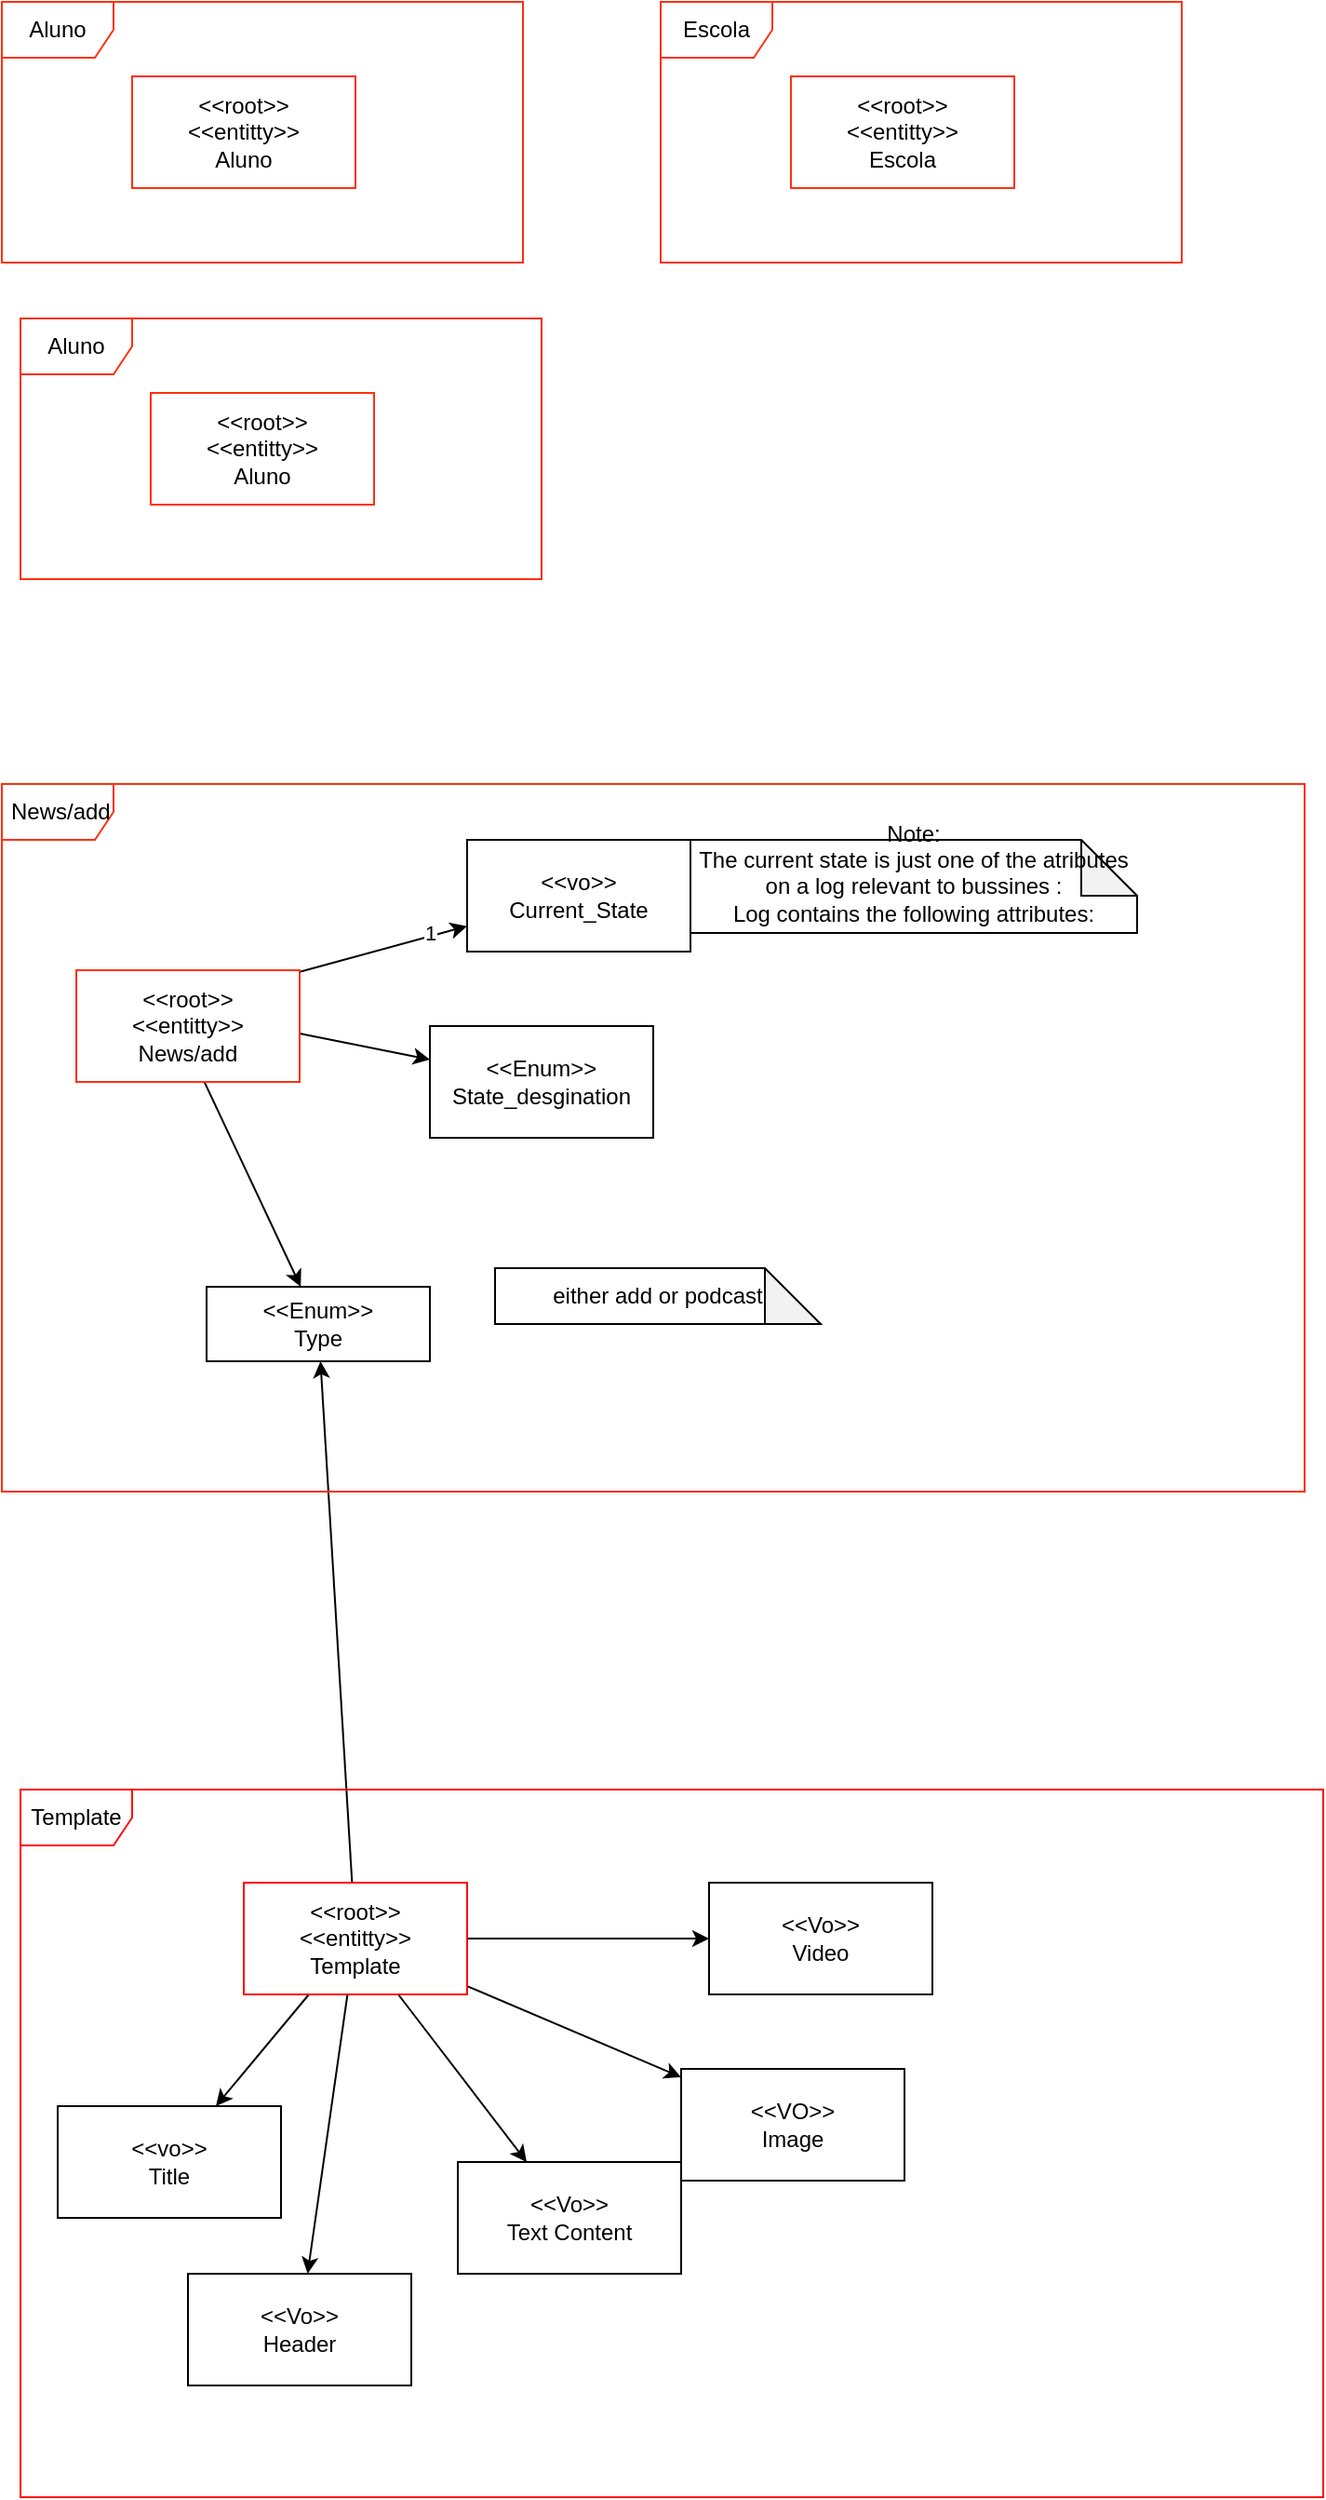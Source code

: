 <mxfile>
    <diagram id="D3sRz6WudV78egM3DdaS" name="Page-1">
        <mxGraphModel dx="915" dy="728" grid="1" gridSize="10" guides="1" tooltips="1" connect="1" arrows="1" fold="1" page="1" pageScale="1" pageWidth="827" pageHeight="1169" background="none" math="0" shadow="0">
            <root>
                <mxCell id="0"/>
                <mxCell id="1" parent="0"/>
                <mxCell id="30" value="" style="edgeStyle=none;html=1;" parent="1" target="29" edge="1">
                    <mxGeometry relative="1" as="geometry">
                        <mxPoint x="210" y="1442.0" as="sourcePoint"/>
                    </mxGeometry>
                </mxCell>
                <mxCell id="32" value="" style="edgeStyle=none;html=1;" parent="1" target="31" edge="1">
                    <mxGeometry relative="1" as="geometry">
                        <mxPoint x="210" y="1413.636" as="sourcePoint"/>
                    </mxGeometry>
                </mxCell>
                <mxCell id="33" value="1" style="edgeLabel;html=1;align=center;verticalAlign=middle;resizable=0;points=[];" parent="32" vertex="1" connectable="0">
                    <mxGeometry x="0.608" y="2" relative="1" as="geometry">
                        <mxPoint as="offset"/>
                    </mxGeometry>
                </mxCell>
                <mxCell id="40" value="" style="edgeStyle=none;html=1;" parent="1" target="39" edge="1">
                    <mxGeometry relative="1" as="geometry">
                        <mxPoint x="164.118" y="1460" as="sourcePoint"/>
                    </mxGeometry>
                </mxCell>
                <mxCell id="29" value="&lt;div&gt;&amp;lt;&amp;lt;Enum&amp;gt;&amp;gt;&lt;/div&gt;State_desgination" style="whiteSpace=wrap;html=1;rounded=0;" parent="1" vertex="1">
                    <mxGeometry x="290" y="1440" width="120" height="60" as="geometry"/>
                </mxCell>
                <mxCell id="31" value="&amp;lt;&amp;lt;vo&amp;gt;&amp;gt;&lt;div&gt;Current_State&lt;/div&gt;" style="whiteSpace=wrap;html=1;rounded=0;" parent="1" vertex="1">
                    <mxGeometry x="310" y="1340" width="120" height="60" as="geometry"/>
                </mxCell>
                <mxCell id="39" value="&lt;div&gt;&lt;br&gt;&lt;/div&gt;&lt;div&gt;&amp;lt;&amp;lt;Enum&amp;gt;&amp;gt;&lt;/div&gt;Type&lt;div&gt;&lt;br&gt;&lt;/div&gt;" style="whiteSpace=wrap;html=1;rounded=0;" parent="1" vertex="1">
                    <mxGeometry x="170" y="1580" width="120" height="40" as="geometry"/>
                </mxCell>
                <mxCell id="49" value="" style="edgeStyle=none;html=1;" parent="1" source="47" target="48" edge="1">
                    <mxGeometry relative="1" as="geometry"/>
                </mxCell>
                <mxCell id="52" value="" style="edgeStyle=none;html=1;" parent="1" source="47" target="51" edge="1">
                    <mxGeometry relative="1" as="geometry"/>
                </mxCell>
                <mxCell id="54" value="" style="edgeStyle=none;html=1;" parent="1" source="47" target="53" edge="1">
                    <mxGeometry relative="1" as="geometry"/>
                </mxCell>
                <mxCell id="56" value="" style="edgeStyle=none;html=1;" parent="1" source="47" target="55" edge="1">
                    <mxGeometry relative="1" as="geometry"/>
                </mxCell>
                <mxCell id="61" value="" style="edgeStyle=none;html=1;" parent="1" source="47" target="60" edge="1">
                    <mxGeometry relative="1" as="geometry"/>
                </mxCell>
                <mxCell id="64" style="edgeStyle=none;html=1;" parent="1" source="47" target="39" edge="1">
                    <mxGeometry relative="1" as="geometry"/>
                </mxCell>
                <mxCell id="47" value="&amp;lt;&amp;lt;root&amp;gt;&amp;gt;&lt;div&gt;&amp;lt;&amp;lt;entitty&amp;gt;&amp;gt;&lt;/div&gt;&lt;div&gt;Template&lt;/div&gt;" style="rounded=0;whiteSpace=wrap;html=1;strokeColor=light-dark(#fb0404, #ededed);" parent="1" vertex="1">
                    <mxGeometry x="190" y="1900" width="120" height="60" as="geometry"/>
                </mxCell>
                <mxCell id="48" value="&amp;lt;&amp;lt;vo&amp;gt;&amp;gt;&lt;div&gt;Title&lt;/div&gt;" style="whiteSpace=wrap;html=1;rounded=0;" parent="1" vertex="1">
                    <mxGeometry x="90" y="2020" width="120" height="60" as="geometry"/>
                </mxCell>
                <mxCell id="51" value="&lt;div&gt;&amp;lt;&amp;lt;Vo&amp;gt;&amp;gt;&lt;/div&gt;Header" style="whiteSpace=wrap;html=1;rounded=0;" parent="1" vertex="1">
                    <mxGeometry x="160" y="2110" width="120" height="60" as="geometry"/>
                </mxCell>
                <mxCell id="53" value="&amp;lt;&amp;lt;Vo&amp;gt;&amp;gt;&lt;div&gt;Text Content&lt;/div&gt;" style="whiteSpace=wrap;html=1;rounded=0;" parent="1" vertex="1">
                    <mxGeometry x="305" y="2050" width="120" height="60" as="geometry"/>
                </mxCell>
                <mxCell id="55" value="&amp;lt;&amp;lt;VO&amp;gt;&amp;gt;&lt;div&gt;Image&lt;/div&gt;" style="whiteSpace=wrap;html=1;rounded=0;" parent="1" vertex="1">
                    <mxGeometry x="425" y="2000" width="120" height="60" as="geometry"/>
                </mxCell>
                <mxCell id="58" value="Template" style="shape=umlFrame;whiteSpace=wrap;html=1;pointerEvents=0;strokeColor=light-dark(#ff0a0a, #ededed);" parent="1" vertex="1">
                    <mxGeometry x="70" y="1850" width="700" height="380" as="geometry"/>
                </mxCell>
                <mxCell id="59" value="Aluno" style="shape=umlFrame;whiteSpace=wrap;html=1;pointerEvents=0;strokeColor=#FF300D;" parent="1" vertex="1">
                    <mxGeometry x="60" y="890" width="280" height="140" as="geometry"/>
                </mxCell>
                <mxCell id="60" value="&amp;lt;&amp;lt;Vo&amp;gt;&amp;gt;&lt;div&gt;Video&lt;/div&gt;" style="whiteSpace=wrap;html=1;strokeColor=light-dark(#000000,#EDEDED);rounded=0;" parent="1" vertex="1">
                    <mxGeometry x="440" y="1900" width="120" height="60" as="geometry"/>
                </mxCell>
                <mxCell id="65" value="Note: &lt;br&gt;The current state is just one of the atributes on a log relevant to bussines :&lt;br&gt;Log contains the following attributes:&lt;div&gt;&lt;br&gt;&lt;/div&gt;" style="shape=note;whiteSpace=wrap;html=1;backgroundOutline=1;darkOpacity=0.05;" parent="1" vertex="1">
                    <mxGeometry x="430" y="1340" width="240" height="50" as="geometry"/>
                </mxCell>
                <mxCell id="66" value="either add or podcast" style="shape=note;whiteSpace=wrap;html=1;backgroundOutline=1;darkOpacity=0.05;" parent="1" vertex="1">
                    <mxGeometry x="325" y="1570" width="175" height="30" as="geometry"/>
                </mxCell>
                <mxCell id="67" value="&amp;nbsp;News/add" style="shape=umlFrame;whiteSpace=wrap;html=1;pointerEvents=0;strokeColor=#FF300D;" parent="1" vertex="1">
                    <mxGeometry x="60" y="1310" width="700" height="380" as="geometry"/>
                </mxCell>
                <mxCell id="69" value="&amp;lt;&amp;lt;root&amp;gt;&amp;gt;&lt;div&gt;&amp;lt;&amp;lt;entitty&amp;gt;&amp;gt;&lt;/div&gt;&lt;div&gt;News/add&lt;/div&gt;" style="rounded=0;whiteSpace=wrap;html=1;strokeColor=#FF300D;" parent="1" vertex="1">
                    <mxGeometry x="100" y="1410" width="120" height="60" as="geometry"/>
                </mxCell>
                <mxCell id="70" value="&amp;lt;&amp;lt;root&amp;gt;&amp;gt;&lt;div&gt;&amp;lt;&amp;lt;entitty&amp;gt;&amp;gt;&lt;/div&gt;&lt;div&gt;Aluno&lt;/div&gt;" style="rounded=0;whiteSpace=wrap;html=1;strokeColor=#FF300D;" parent="1" vertex="1">
                    <mxGeometry x="130" y="930" width="120" height="60" as="geometry"/>
                </mxCell>
                <mxCell id="74" value="Escola" style="shape=umlFrame;whiteSpace=wrap;html=1;pointerEvents=0;strokeColor=#FF300D;" parent="1" vertex="1">
                    <mxGeometry x="414" y="890" width="280" height="140" as="geometry"/>
                </mxCell>
                <mxCell id="75" value="&amp;lt;&amp;lt;root&amp;gt;&amp;gt;&lt;div&gt;&amp;lt;&amp;lt;entitty&amp;gt;&amp;gt;&lt;/div&gt;&lt;div&gt;Escola&lt;/div&gt;" style="rounded=0;whiteSpace=wrap;html=1;strokeColor=#FF300D;" parent="1" vertex="1">
                    <mxGeometry x="484" y="930" width="120" height="60" as="geometry"/>
                </mxCell>
                <mxCell id="76" value="Aluno" style="shape=umlFrame;whiteSpace=wrap;html=1;pointerEvents=0;strokeColor=#FF300D;" parent="1" vertex="1">
                    <mxGeometry x="70" y="1060" width="280" height="140" as="geometry"/>
                </mxCell>
                <mxCell id="77" value="&amp;lt;&amp;lt;root&amp;gt;&amp;gt;&lt;div&gt;&amp;lt;&amp;lt;entitty&amp;gt;&amp;gt;&lt;/div&gt;&lt;div&gt;Aluno&lt;/div&gt;" style="rounded=0;whiteSpace=wrap;html=1;strokeColor=#FF300D;" parent="1" vertex="1">
                    <mxGeometry x="140" y="1100" width="120" height="60" as="geometry"/>
                </mxCell>
            </root>
        </mxGraphModel>
    </diagram>
</mxfile>